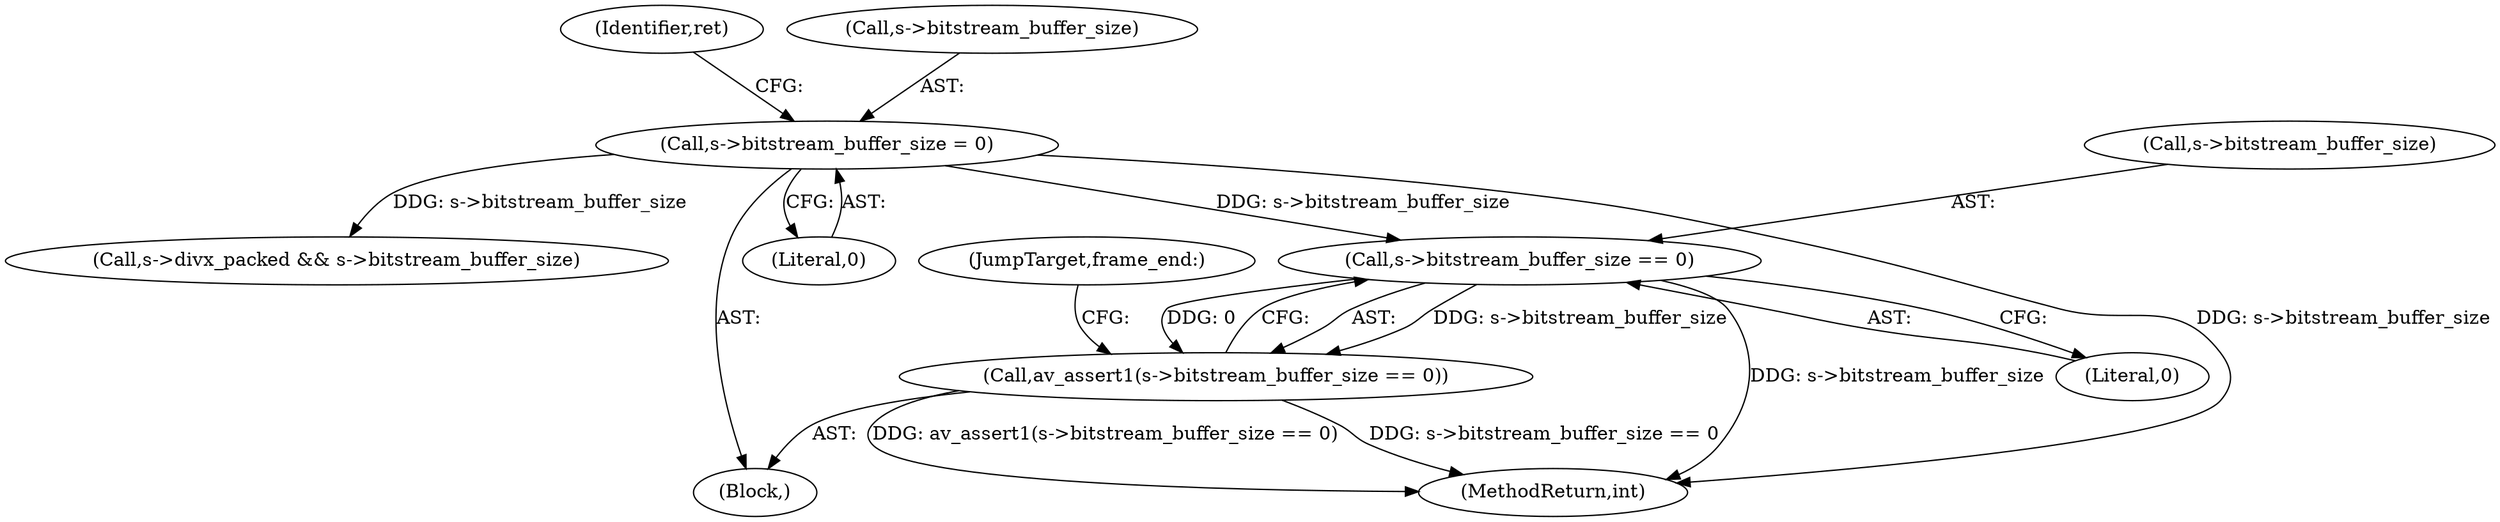 digraph "0_FFmpeg_bd27a9364ca274ca97f1df6d984e88a0700fb235_0@pointer" {
"1001177" [label="(Call,s->bitstream_buffer_size == 0)"];
"1000380" [label="(Call,s->bitstream_buffer_size = 0)"];
"1001176" [label="(Call,av_assert1(s->bitstream_buffer_size == 0))"];
"1001177" [label="(Call,s->bitstream_buffer_size == 0)"];
"1000387" [label="(Identifier,ret)"];
"1001178" [label="(Call,s->bitstream_buffer_size)"];
"1000384" [label="(Literal,0)"];
"1001182" [label="(JumpTarget,frame_end:)"];
"1000380" [label="(Call,s->bitstream_buffer_size = 0)"];
"1000381" [label="(Call,s->bitstream_buffer_size)"];
"1000115" [label="(Block,)"];
"1000280" [label="(Call,s->divx_packed && s->bitstream_buffer_size)"];
"1001176" [label="(Call,av_assert1(s->bitstream_buffer_size == 0))"];
"1001474" [label="(MethodReturn,int)"];
"1001181" [label="(Literal,0)"];
"1001177" -> "1001176"  [label="AST: "];
"1001177" -> "1001181"  [label="CFG: "];
"1001178" -> "1001177"  [label="AST: "];
"1001181" -> "1001177"  [label="AST: "];
"1001176" -> "1001177"  [label="CFG: "];
"1001177" -> "1001474"  [label="DDG: s->bitstream_buffer_size"];
"1001177" -> "1001176"  [label="DDG: s->bitstream_buffer_size"];
"1001177" -> "1001176"  [label="DDG: 0"];
"1000380" -> "1001177"  [label="DDG: s->bitstream_buffer_size"];
"1000380" -> "1000115"  [label="AST: "];
"1000380" -> "1000384"  [label="CFG: "];
"1000381" -> "1000380"  [label="AST: "];
"1000384" -> "1000380"  [label="AST: "];
"1000387" -> "1000380"  [label="CFG: "];
"1000380" -> "1001474"  [label="DDG: s->bitstream_buffer_size"];
"1000380" -> "1000280"  [label="DDG: s->bitstream_buffer_size"];
"1001176" -> "1000115"  [label="AST: "];
"1001182" -> "1001176"  [label="CFG: "];
"1001176" -> "1001474"  [label="DDG: av_assert1(s->bitstream_buffer_size == 0)"];
"1001176" -> "1001474"  [label="DDG: s->bitstream_buffer_size == 0"];
}
